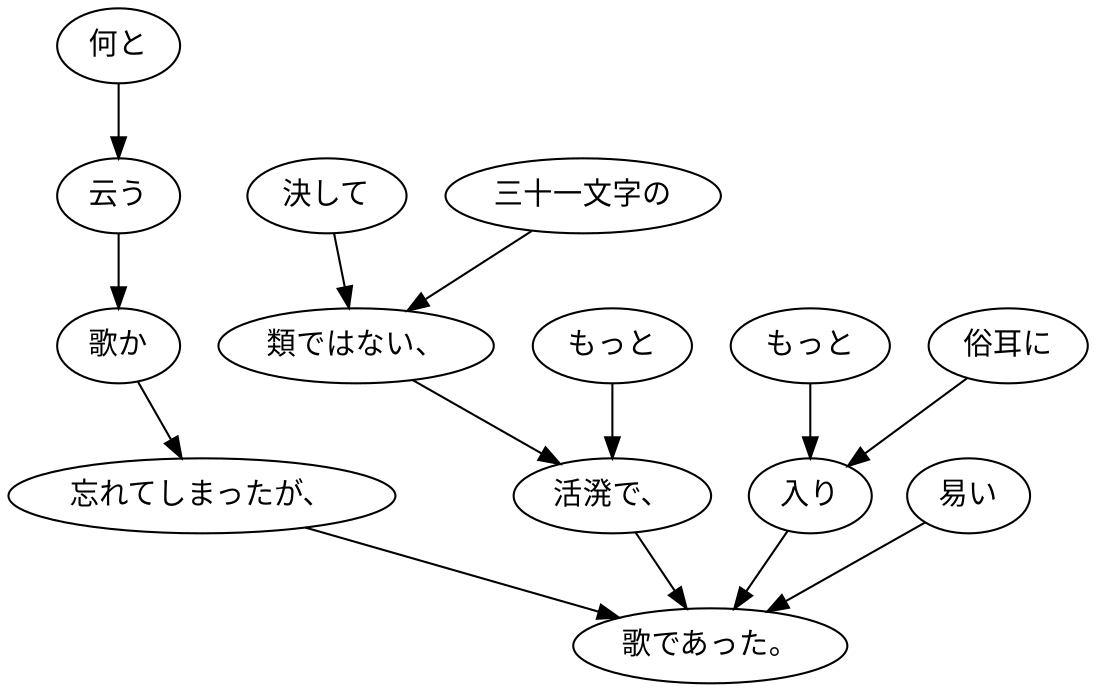 digraph graph4723 {
	node0 [label="何と"];
	node1 [label="云う"];
	node2 [label="歌か"];
	node3 [label="忘れてしまったが、"];
	node4 [label="決して"];
	node5 [label="三十一文字の"];
	node6 [label="類ではない、"];
	node7 [label="もっと"];
	node8 [label="活溌で、"];
	node9 [label="もっと"];
	node10 [label="俗耳に"];
	node11 [label="入り"];
	node12 [label="易い"];
	node13 [label="歌であった。"];
	node0 -> node1;
	node1 -> node2;
	node2 -> node3;
	node3 -> node13;
	node4 -> node6;
	node5 -> node6;
	node6 -> node8;
	node7 -> node8;
	node8 -> node13;
	node9 -> node11;
	node10 -> node11;
	node11 -> node13;
	node12 -> node13;
}
